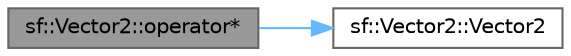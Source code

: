digraph "sf::Vector2::operator*"
{
 // LATEX_PDF_SIZE
  bgcolor="transparent";
  edge [fontname=Helvetica,fontsize=10,labelfontname=Helvetica,labelfontsize=10];
  node [fontname=Helvetica,fontsize=10,shape=box,height=0.2,width=0.4];
  rankdir="LR";
  Node1 [id="Node000001",label="sf::Vector2::operator*",height=0.2,width=0.4,color="gray40", fillcolor="grey60", style="filled", fontcolor="black",tooltip="Overload of binary operator *."];
  Node1 -> Node2 [id="edge1_Node000001_Node000002",color="steelblue1",style="solid",tooltip=" "];
  Node2 [id="Node000002",label="sf::Vector2::Vector2",height=0.2,width=0.4,color="grey40", fillcolor="white", style="filled",URL="$classsf_1_1_vector2.html#a58c32383b5291380db4b43a289f75988",tooltip="Default constructor."];
}
